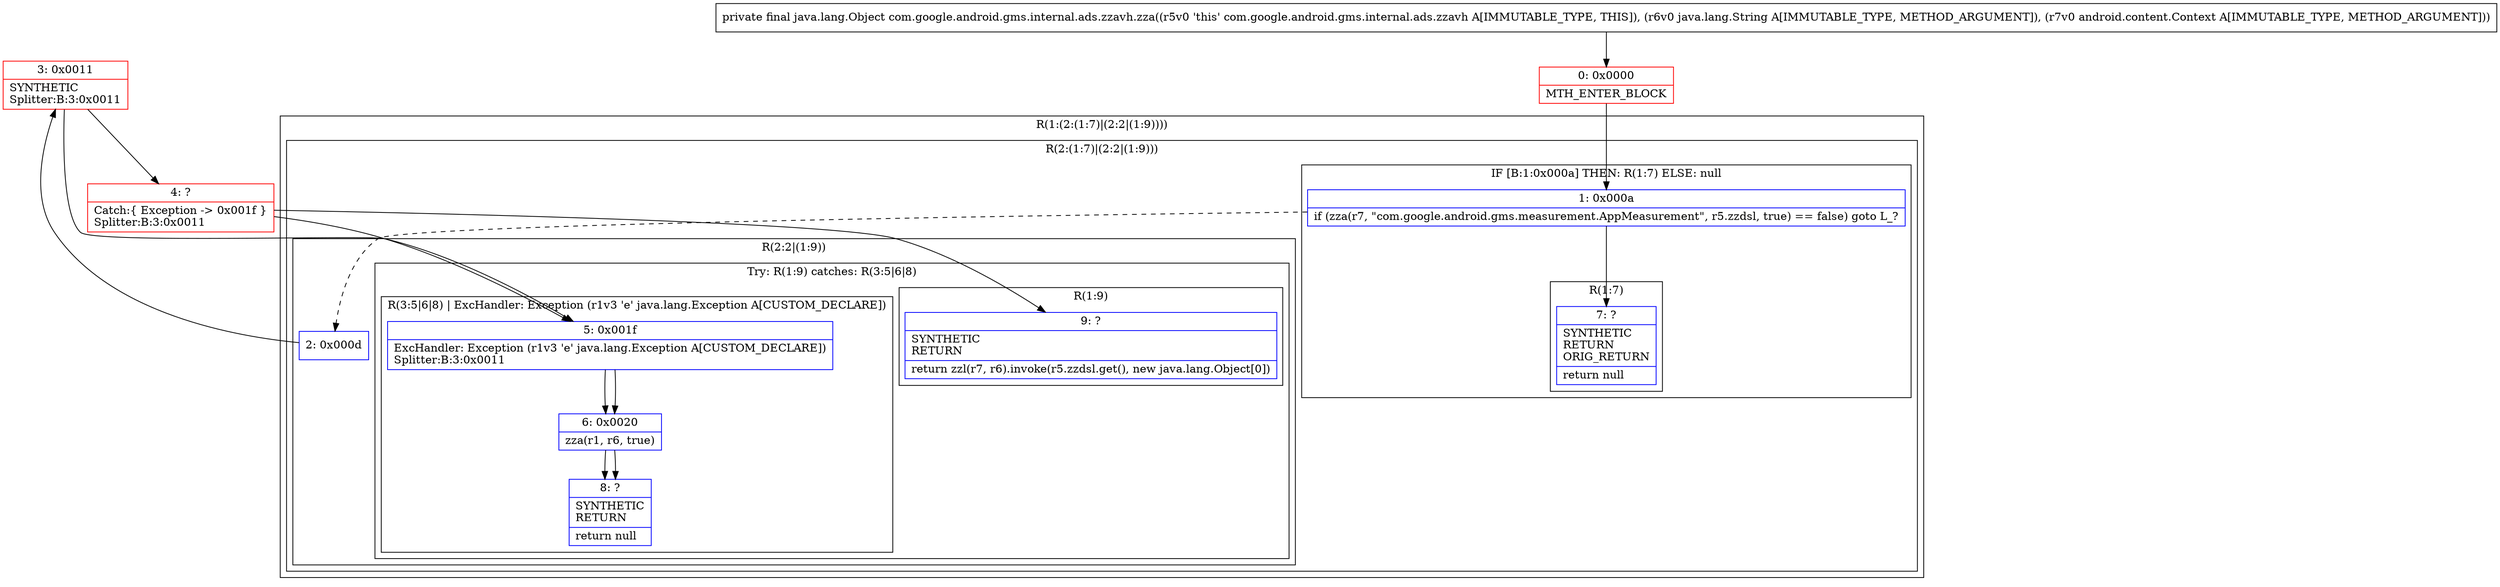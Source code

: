 digraph "CFG forcom.google.android.gms.internal.ads.zzavh.zza(Ljava\/lang\/String;Landroid\/content\/Context;)Ljava\/lang\/Object;" {
subgraph cluster_Region_1396817118 {
label = "R(1:(2:(1:7)|(2:2|(1:9))))";
node [shape=record,color=blue];
subgraph cluster_Region_2143719176 {
label = "R(2:(1:7)|(2:2|(1:9)))";
node [shape=record,color=blue];
subgraph cluster_IfRegion_2041663867 {
label = "IF [B:1:0x000a] THEN: R(1:7) ELSE: null";
node [shape=record,color=blue];
Node_1 [shape=record,label="{1\:\ 0x000a|if (zza(r7, \"com.google.android.gms.measurement.AppMeasurement\", r5.zzdsl, true) == false) goto L_?\l}"];
subgraph cluster_Region_862219884 {
label = "R(1:7)";
node [shape=record,color=blue];
Node_7 [shape=record,label="{7\:\ ?|SYNTHETIC\lRETURN\lORIG_RETURN\l|return null\l}"];
}
}
subgraph cluster_Region_1839039378 {
label = "R(2:2|(1:9))";
node [shape=record,color=blue];
Node_2 [shape=record,label="{2\:\ 0x000d}"];
subgraph cluster_TryCatchRegion_652804070 {
label = "Try: R(1:9) catches: R(3:5|6|8)";
node [shape=record,color=blue];
subgraph cluster_Region_1428248777 {
label = "R(1:9)";
node [shape=record,color=blue];
Node_9 [shape=record,label="{9\:\ ?|SYNTHETIC\lRETURN\l|return zzl(r7, r6).invoke(r5.zzdsl.get(), new java.lang.Object[0])\l}"];
}
subgraph cluster_Region_1160137487 {
label = "R(3:5|6|8) | ExcHandler: Exception (r1v3 'e' java.lang.Exception A[CUSTOM_DECLARE])\l";
node [shape=record,color=blue];
Node_5 [shape=record,label="{5\:\ 0x001f|ExcHandler: Exception (r1v3 'e' java.lang.Exception A[CUSTOM_DECLARE])\lSplitter:B:3:0x0011\l}"];
Node_6 [shape=record,label="{6\:\ 0x0020|zza(r1, r6, true)\l}"];
Node_8 [shape=record,label="{8\:\ ?|SYNTHETIC\lRETURN\l|return null\l}"];
}
}
}
}
}
subgraph cluster_Region_1160137487 {
label = "R(3:5|6|8) | ExcHandler: Exception (r1v3 'e' java.lang.Exception A[CUSTOM_DECLARE])\l";
node [shape=record,color=blue];
Node_5 [shape=record,label="{5\:\ 0x001f|ExcHandler: Exception (r1v3 'e' java.lang.Exception A[CUSTOM_DECLARE])\lSplitter:B:3:0x0011\l}"];
Node_6 [shape=record,label="{6\:\ 0x0020|zza(r1, r6, true)\l}"];
Node_8 [shape=record,label="{8\:\ ?|SYNTHETIC\lRETURN\l|return null\l}"];
}
Node_0 [shape=record,color=red,label="{0\:\ 0x0000|MTH_ENTER_BLOCK\l}"];
Node_3 [shape=record,color=red,label="{3\:\ 0x0011|SYNTHETIC\lSplitter:B:3:0x0011\l}"];
Node_4 [shape=record,color=red,label="{4\:\ ?|Catch:\{ Exception \-\> 0x001f \}\lSplitter:B:3:0x0011\l}"];
MethodNode[shape=record,label="{private final java.lang.Object com.google.android.gms.internal.ads.zzavh.zza((r5v0 'this' com.google.android.gms.internal.ads.zzavh A[IMMUTABLE_TYPE, THIS]), (r6v0 java.lang.String A[IMMUTABLE_TYPE, METHOD_ARGUMENT]), (r7v0 android.content.Context A[IMMUTABLE_TYPE, METHOD_ARGUMENT])) }"];
MethodNode -> Node_0;
Node_1 -> Node_2[style=dashed];
Node_1 -> Node_7;
Node_2 -> Node_3;
Node_5 -> Node_6;
Node_6 -> Node_8;
Node_5 -> Node_6;
Node_6 -> Node_8;
Node_0 -> Node_1;
Node_3 -> Node_4;
Node_3 -> Node_5;
Node_4 -> Node_5;
Node_4 -> Node_9;
}

